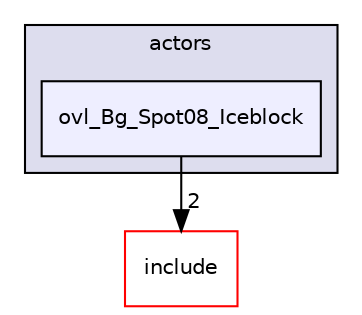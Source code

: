 digraph "src/overlays/actors/ovl_Bg_Spot08_Iceblock" {
  compound=true
  node [ fontsize="10", fontname="Helvetica"];
  edge [ labelfontsize="10", labelfontname="Helvetica"];
  subgraph clusterdir_e93473484be31ce7bcb356bd643a22f8 {
    graph [ bgcolor="#ddddee", pencolor="black", label="actors" fontname="Helvetica", fontsize="10", URL="dir_e93473484be31ce7bcb356bd643a22f8.html"]
  dir_2e97a53a4404c6b664065d1a670f28b4 [shape=box, label="ovl_Bg_Spot08_Iceblock", style="filled", fillcolor="#eeeeff", pencolor="black", URL="dir_2e97a53a4404c6b664065d1a670f28b4.html"];
  }
  dir_d44c64559bbebec7f509842c48db8b23 [shape=box label="include" fillcolor="white" style="filled" color="red" URL="dir_d44c64559bbebec7f509842c48db8b23.html"];
  dir_2e97a53a4404c6b664065d1a670f28b4->dir_d44c64559bbebec7f509842c48db8b23 [headlabel="2", labeldistance=1.5 headhref="dir_000113_000000.html"];
}
